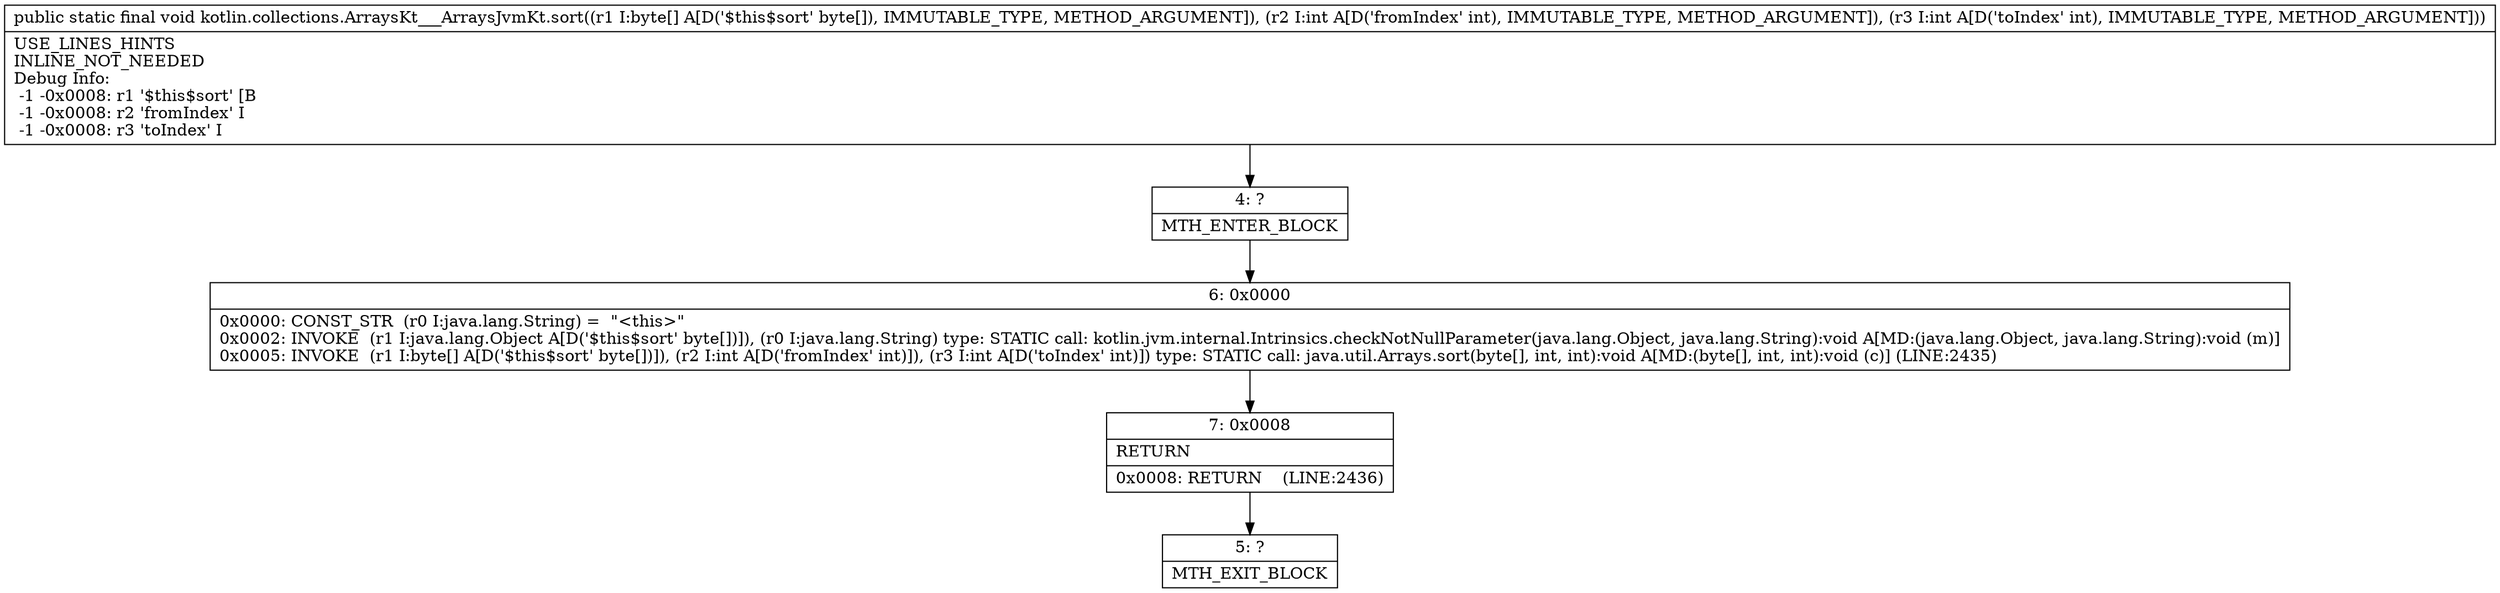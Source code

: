 digraph "CFG forkotlin.collections.ArraysKt___ArraysJvmKt.sort([BII)V" {
Node_4 [shape=record,label="{4\:\ ?|MTH_ENTER_BLOCK\l}"];
Node_6 [shape=record,label="{6\:\ 0x0000|0x0000: CONST_STR  (r0 I:java.lang.String) =  \"\<this\>\" \l0x0002: INVOKE  (r1 I:java.lang.Object A[D('$this$sort' byte[])]), (r0 I:java.lang.String) type: STATIC call: kotlin.jvm.internal.Intrinsics.checkNotNullParameter(java.lang.Object, java.lang.String):void A[MD:(java.lang.Object, java.lang.String):void (m)]\l0x0005: INVOKE  (r1 I:byte[] A[D('$this$sort' byte[])]), (r2 I:int A[D('fromIndex' int)]), (r3 I:int A[D('toIndex' int)]) type: STATIC call: java.util.Arrays.sort(byte[], int, int):void A[MD:(byte[], int, int):void (c)] (LINE:2435)\l}"];
Node_7 [shape=record,label="{7\:\ 0x0008|RETURN\l|0x0008: RETURN    (LINE:2436)\l}"];
Node_5 [shape=record,label="{5\:\ ?|MTH_EXIT_BLOCK\l}"];
MethodNode[shape=record,label="{public static final void kotlin.collections.ArraysKt___ArraysJvmKt.sort((r1 I:byte[] A[D('$this$sort' byte[]), IMMUTABLE_TYPE, METHOD_ARGUMENT]), (r2 I:int A[D('fromIndex' int), IMMUTABLE_TYPE, METHOD_ARGUMENT]), (r3 I:int A[D('toIndex' int), IMMUTABLE_TYPE, METHOD_ARGUMENT]))  | USE_LINES_HINTS\lINLINE_NOT_NEEDED\lDebug Info:\l  \-1 \-0x0008: r1 '$this$sort' [B\l  \-1 \-0x0008: r2 'fromIndex' I\l  \-1 \-0x0008: r3 'toIndex' I\l}"];
MethodNode -> Node_4;Node_4 -> Node_6;
Node_6 -> Node_7;
Node_7 -> Node_5;
}

